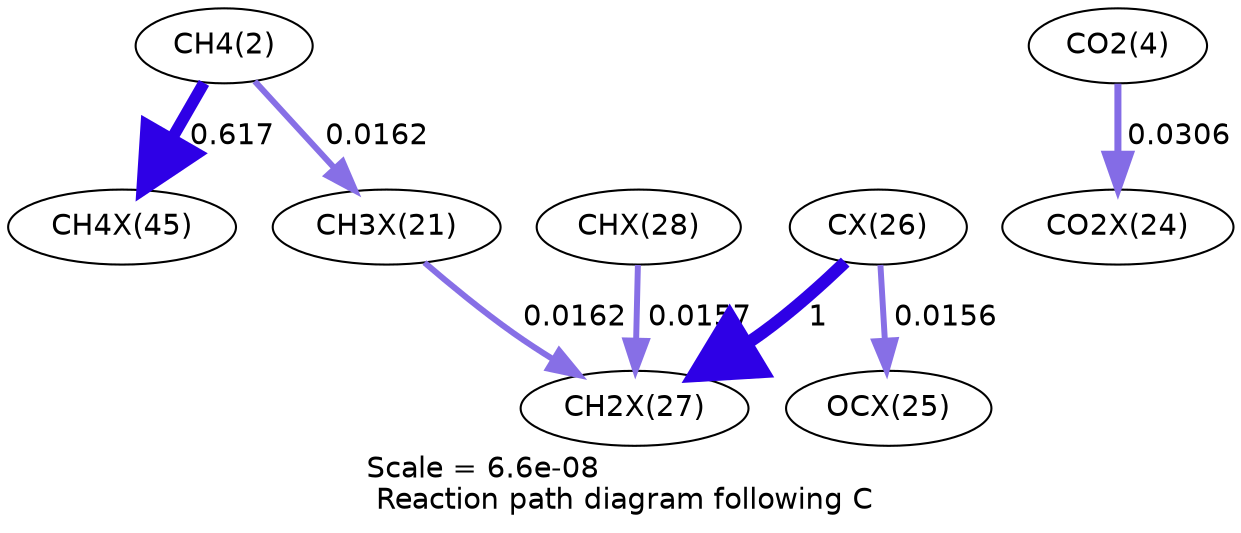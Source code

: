digraph reaction_paths {
center=1;
s4 -> s32[fontname="Helvetica", penwidth=5.64, arrowsize=2.82, color="0.7, 1.12, 0.9"
, label=" 0.617"];
s4 -> s24[fontname="Helvetica", penwidth=2.89, arrowsize=1.44, color="0.7, 0.516, 0.9"
, label=" 0.0162"];
s24 -> s30[fontname="Helvetica", penwidth=2.89, arrowsize=1.44, color="0.7, 0.516, 0.9"
, label=" 0.0162"];
s31 -> s30[fontname="Helvetica", penwidth=2.86, arrowsize=1.43, color="0.7, 0.516, 0.9"
, label=" 0.0157"];
s29 -> s30[fontname="Helvetica", penwidth=6, arrowsize=3, color="0.7, 1.5, 0.9"
, label=" 1"];
s29 -> s28[fontname="Helvetica", penwidth=2.86, arrowsize=1.43, color="0.7, 0.516, 0.9"
, label=" 0.0156"];
s6 -> s27[fontname="Helvetica", penwidth=3.37, arrowsize=1.68, color="0.7, 0.531, 0.9"
, label=" 0.0306"];
s4 [ fontname="Helvetica", label="CH4(2)"];
s6 [ fontname="Helvetica", label="CO2(4)"];
s24 [ fontname="Helvetica", label="CH3X(21)"];
s27 [ fontname="Helvetica", label="CO2X(24)"];
s28 [ fontname="Helvetica", label="OCX(25)"];
s29 [ fontname="Helvetica", label="CX(26)"];
s30 [ fontname="Helvetica", label="CH2X(27)"];
s31 [ fontname="Helvetica", label="CHX(28)"];
s32 [ fontname="Helvetica", label="CH4X(45)"];
 label = "Scale = 6.6e-08\l Reaction path diagram following C";
 fontname = "Helvetica";
}
